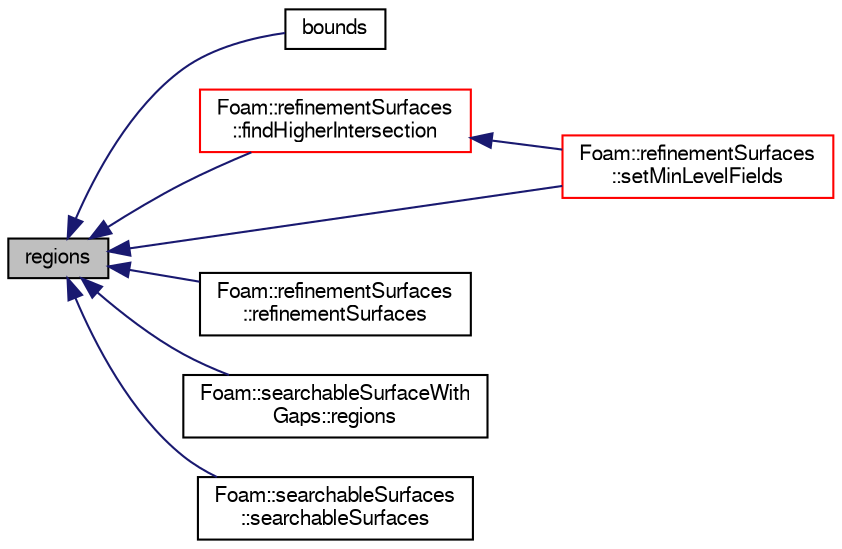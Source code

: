 digraph "regions"
{
  bgcolor="transparent";
  edge [fontname="FreeSans",fontsize="10",labelfontname="FreeSans",labelfontsize="10"];
  node [fontname="FreeSans",fontsize="10",shape=record];
  rankdir="LR";
  Node155 [label="regions",height=0.2,width=0.4,color="black", fillcolor="grey75", style="filled", fontcolor="black"];
  Node155 -> Node156 [dir="back",color="midnightblue",fontsize="10",style="solid",fontname="FreeSans"];
  Node156 [label="bounds",height=0.2,width=0.4,color="black",URL="$a25234.html#ab52ef1a9bdfbce51dd006adeaafbb6ca",tooltip="Return non-const access to the boundBox to allow it to be set. "];
  Node155 -> Node157 [dir="back",color="midnightblue",fontsize="10",style="solid",fontname="FreeSans"];
  Node157 [label="Foam::refinementSurfaces\l::findHigherIntersection",height=0.2,width=0.4,color="red",URL="$a24686.html#ab922b885ce753bb5ea4242b5d15f8cee",tooltip="Find intersection of edge. Return -1 or first surface. "];
  Node157 -> Node159 [dir="back",color="midnightblue",fontsize="10",style="solid",fontname="FreeSans"];
  Node159 [label="Foam::refinementSurfaces\l::setMinLevelFields",height=0.2,width=0.4,color="red",URL="$a24686.html#ad4b11621a132f1dc63549c371e1afdcd",tooltip="Calculate minLevelFields. "];
  Node155 -> Node161 [dir="back",color="midnightblue",fontsize="10",style="solid",fontname="FreeSans"];
  Node161 [label="Foam::refinementSurfaces\l::refinementSurfaces",height=0.2,width=0.4,color="black",URL="$a24686.html#a3eecea7df2307ad6efac0393c421de74",tooltip="Construct from surfaces and dictionary. "];
  Node155 -> Node162 [dir="back",color="midnightblue",fontsize="10",style="solid",fontname="FreeSans"];
  Node162 [label="Foam::searchableSurfaceWith\lGaps::regions",height=0.2,width=0.4,color="black",URL="$a25254.html#a6408047a21e1ae2eac9b6ddbfc60ace9",tooltip="Names of regions. "];
  Node155 -> Node163 [dir="back",color="midnightblue",fontsize="10",style="solid",fontname="FreeSans"];
  Node163 [label="Foam::searchableSurfaces\l::searchableSurfaces",height=0.2,width=0.4,color="black",URL="$a25246.html#a728d2d5193c640e1884f841fccc9c21f",tooltip="Construct from dictionary and whether to construct names always. "];
  Node155 -> Node159 [dir="back",color="midnightblue",fontsize="10",style="solid",fontname="FreeSans"];
}
